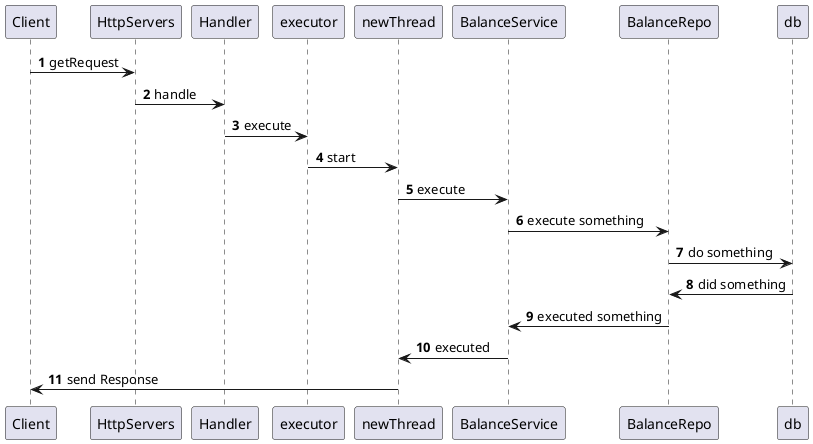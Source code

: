 @startuml
'https://plantuml.com/sequence-diagram

autonumber
Client -> HttpServers: getRequest
HttpServers -> Handler: handle
Handler -> executor: execute
executor -> newThread: start
newThread -> BalanceService: execute
BalanceService -> BalanceRepo: execute something
BalanceRepo -> db: do something
db -> BalanceRepo: did something
BalanceRepo -> BalanceService: executed something
BalanceService -> newThread: executed
newThread -> Client: send Response

@enduml